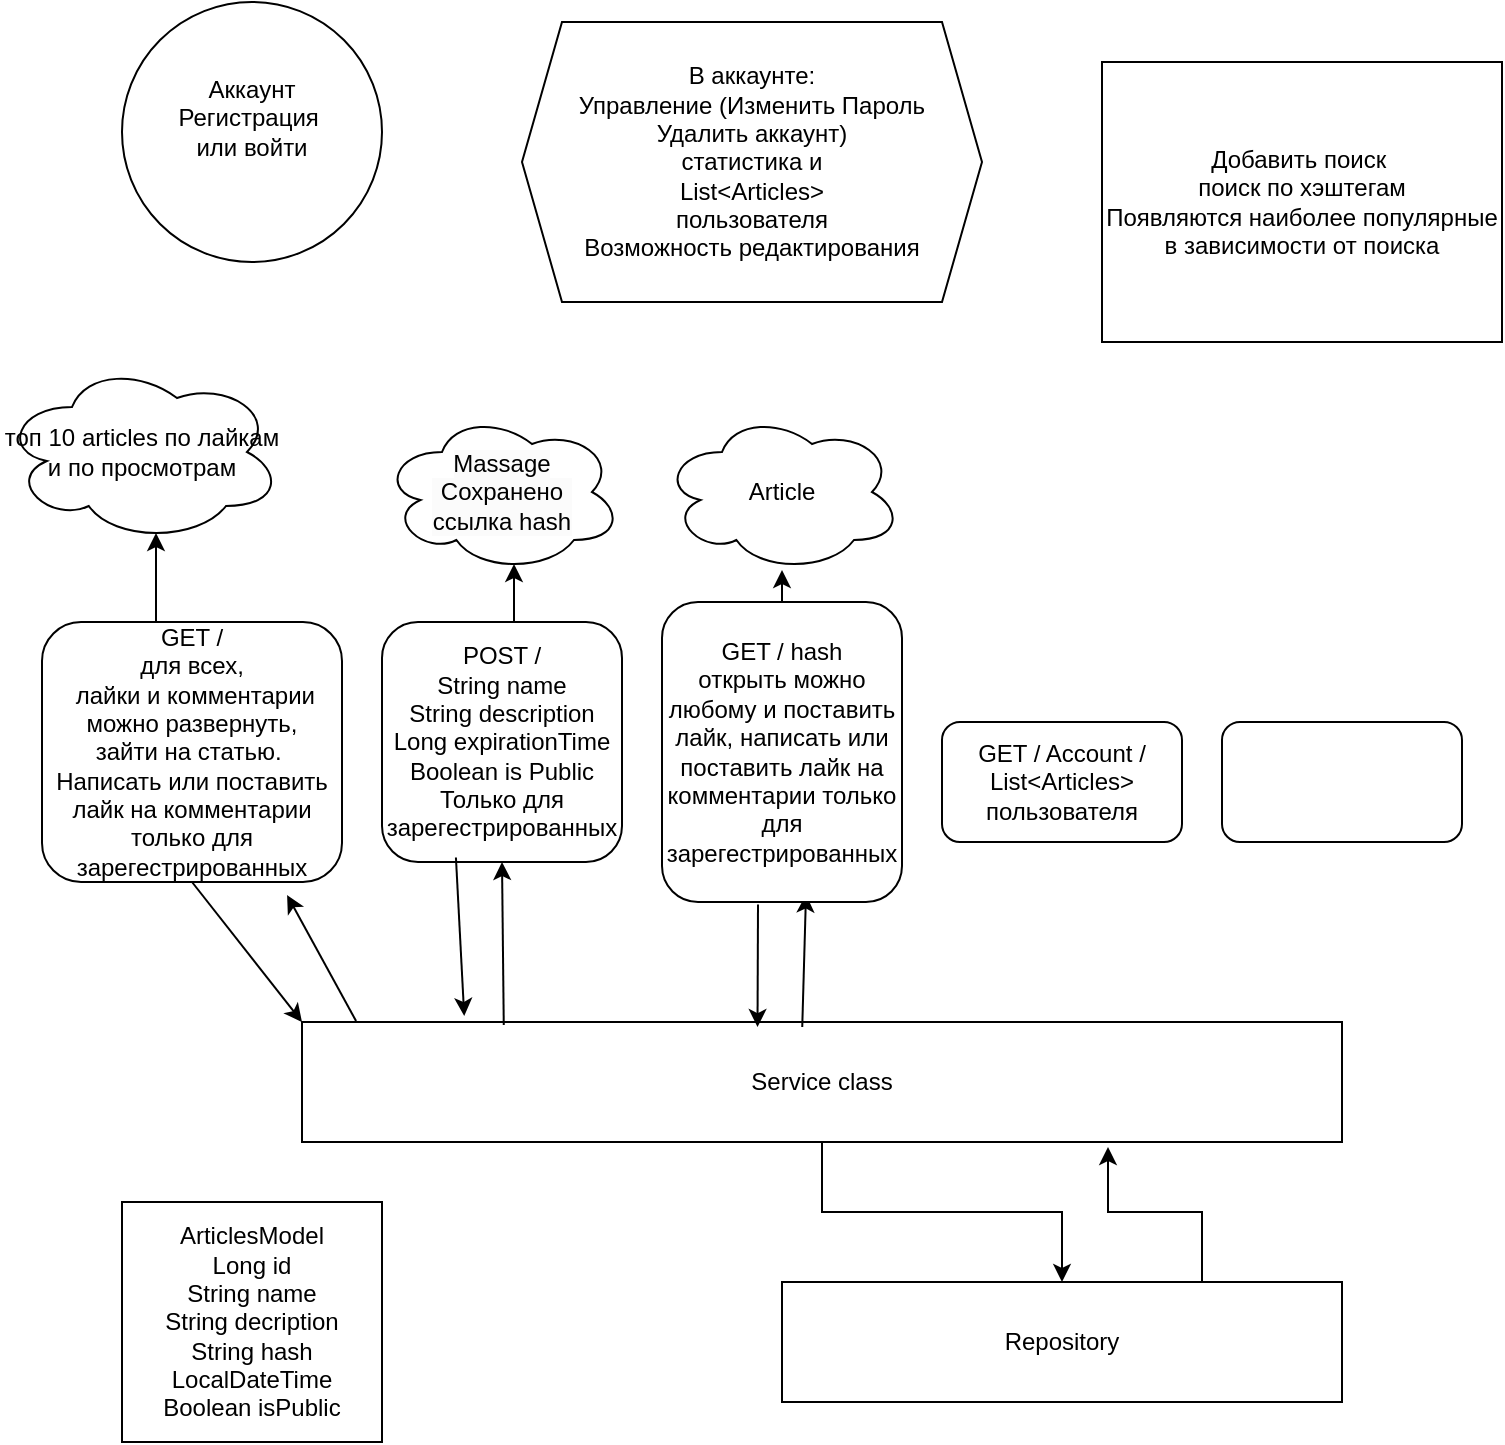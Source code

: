 <mxfile version="24.4.2" type="github">
  <diagram name="Страница — 1" id="_YHh0oIRycDKiK8ngOH5">
    <mxGraphModel dx="954" dy="1658" grid="1" gridSize="10" guides="1" tooltips="1" connect="1" arrows="1" fold="1" page="1" pageScale="1" pageWidth="827" pageHeight="1169" math="0" shadow="0">
      <root>
        <mxCell id="0" />
        <mxCell id="1" parent="0" />
        <mxCell id="cqbyD7AR5l0-aXJPCYrJ-27" style="edgeStyle=orthogonalEdgeStyle;rounded=0;orthogonalLoop=1;jettySize=auto;html=1;exitX=0.5;exitY=1;exitDx=0;exitDy=0;entryX=0.5;entryY=0;entryDx=0;entryDy=0;" parent="1" source="cqbyD7AR5l0-aXJPCYrJ-1" target="cqbyD7AR5l0-aXJPCYrJ-26" edge="1">
          <mxGeometry relative="1" as="geometry" />
        </mxCell>
        <mxCell id="cqbyD7AR5l0-aXJPCYrJ-1" value="Service class" style="rounded=0;whiteSpace=wrap;html=1;" parent="1" vertex="1">
          <mxGeometry x="160" y="310" width="520" height="60" as="geometry" />
        </mxCell>
        <mxCell id="cqbyD7AR5l0-aXJPCYrJ-17" style="edgeStyle=orthogonalEdgeStyle;rounded=0;orthogonalLoop=1;jettySize=auto;html=1;exitX=0.5;exitY=0;exitDx=0;exitDy=0;entryX=0.55;entryY=0.95;entryDx=0;entryDy=0;entryPerimeter=0;" parent="1" source="cqbyD7AR5l0-aXJPCYrJ-3" target="R67DZs2LQ8FbSlnk1KZ4-10" edge="1">
          <mxGeometry relative="1" as="geometry">
            <mxPoint x="260" y="80" as="targetPoint" />
          </mxGeometry>
        </mxCell>
        <mxCell id="cqbyD7AR5l0-aXJPCYrJ-3" value="POST /&lt;div&gt;String name&lt;/div&gt;&lt;div&gt;String description&lt;/div&gt;&lt;div&gt;Long expirationTime&lt;/div&gt;&lt;div&gt;Boolean is Public&lt;/div&gt;&lt;div&gt;Только для зарегестрированных&lt;/div&gt;" style="rounded=1;whiteSpace=wrap;html=1;" parent="1" vertex="1">
          <mxGeometry x="200" y="110" width="120" height="120" as="geometry" />
        </mxCell>
        <mxCell id="cqbyD7AR5l0-aXJPCYrJ-13" style="edgeStyle=orthogonalEdgeStyle;rounded=0;orthogonalLoop=1;jettySize=auto;html=1;exitX=0.5;exitY=0;exitDx=0;exitDy=0;entryX=0.55;entryY=0.95;entryDx=0;entryDy=0;entryPerimeter=0;" parent="1" source="cqbyD7AR5l0-aXJPCYrJ-4" target="R67DZs2LQ8FbSlnk1KZ4-11" edge="1">
          <mxGeometry relative="1" as="geometry">
            <mxPoint x="120" y="90" as="targetPoint" />
            <Array as="points">
              <mxPoint x="120" y="110" />
              <mxPoint x="87" y="110" />
            </Array>
          </mxGeometry>
        </mxCell>
        <mxCell id="cqbyD7AR5l0-aXJPCYrJ-4" value="GET /&lt;br&gt;для всех,&lt;div&gt;&amp;nbsp;лайки и&amp;nbsp;&lt;span style=&quot;background-color: initial;&quot;&gt;комментарии&lt;/span&gt;&lt;/div&gt;&lt;div&gt;&lt;span style=&quot;background-color: initial;&quot;&gt;можно развернуть,&lt;br&gt;&lt;/span&gt;&lt;/div&gt;&lt;div&gt;&lt;span style=&quot;background-color: initial;&quot;&gt;зайти на статью.&amp;nbsp;&lt;/span&gt;&lt;/div&gt;&lt;div&gt;&lt;span style=&quot;background-color: initial;&quot;&gt;Написать или поставить лайк на комментарии&lt;br&gt;только для зарегестрированных&lt;/span&gt;&lt;/div&gt;" style="rounded=1;whiteSpace=wrap;html=1;" parent="1" vertex="1">
          <mxGeometry x="30" y="110" width="150" height="130" as="geometry" />
        </mxCell>
        <mxCell id="cqbyD7AR5l0-aXJPCYrJ-26" value="Repository" style="rounded=0;whiteSpace=wrap;html=1;" parent="1" vertex="1">
          <mxGeometry x="400" y="440" width="280" height="60" as="geometry" />
        </mxCell>
        <mxCell id="cqbyD7AR5l0-aXJPCYrJ-28" value="ArticlesModel&lt;div&gt;Long id&lt;/div&gt;&lt;div&gt;String name&lt;/div&gt;&lt;div&gt;String decription&lt;/div&gt;&lt;div&gt;String hash&lt;/div&gt;&lt;div&gt;LocalDateTime&lt;/div&gt;&lt;div&gt;Boolean isPublic&lt;/div&gt;" style="rounded=0;whiteSpace=wrap;html=1;" parent="1" vertex="1">
          <mxGeometry x="70" y="400" width="130" height="120" as="geometry" />
        </mxCell>
        <mxCell id="cqbyD7AR5l0-aXJPCYrJ-29" style="edgeStyle=orthogonalEdgeStyle;rounded=0;orthogonalLoop=1;jettySize=auto;html=1;exitX=0.75;exitY=0;exitDx=0;exitDy=0;entryX=0.775;entryY=1.042;entryDx=0;entryDy=0;entryPerimeter=0;" parent="1" source="cqbyD7AR5l0-aXJPCYrJ-26" target="cqbyD7AR5l0-aXJPCYrJ-1" edge="1">
          <mxGeometry relative="1" as="geometry" />
        </mxCell>
        <mxCell id="R67DZs2LQ8FbSlnk1KZ4-1" value="" style="endArrow=classic;html=1;rounded=0;entryX=0.817;entryY=1.05;entryDx=0;entryDy=0;entryPerimeter=0;exitX=0.052;exitY=-0.008;exitDx=0;exitDy=0;exitPerimeter=0;" parent="1" source="cqbyD7AR5l0-aXJPCYrJ-1" target="cqbyD7AR5l0-aXJPCYrJ-4" edge="1">
          <mxGeometry width="50" height="50" relative="1" as="geometry">
            <mxPoint x="180" y="310" as="sourcePoint" />
            <mxPoint x="150" y="230" as="targetPoint" />
          </mxGeometry>
        </mxCell>
        <mxCell id="R67DZs2LQ8FbSlnk1KZ4-2" value="" style="endArrow=classic;html=1;rounded=0;entryX=0;entryY=0;entryDx=0;entryDy=0;exitX=0.5;exitY=1;exitDx=0;exitDy=0;" parent="1" source="cqbyD7AR5l0-aXJPCYrJ-4" target="cqbyD7AR5l0-aXJPCYrJ-1" edge="1">
          <mxGeometry width="50" height="50" relative="1" as="geometry">
            <mxPoint x="141" y="220" as="sourcePoint" />
            <mxPoint x="191" y="170" as="targetPoint" />
          </mxGeometry>
        </mxCell>
        <mxCell id="R67DZs2LQ8FbSlnk1KZ4-5" value="" style="endArrow=classic;html=1;rounded=0;entryX=0.5;entryY=1;entryDx=0;entryDy=0;exitX=0.194;exitY=0.025;exitDx=0;exitDy=0;exitPerimeter=0;" parent="1" source="cqbyD7AR5l0-aXJPCYrJ-1" target="cqbyD7AR5l0-aXJPCYrJ-3" edge="1">
          <mxGeometry width="50" height="50" relative="1" as="geometry">
            <mxPoint x="260" y="310" as="sourcePoint" />
            <mxPoint x="310" y="260" as="targetPoint" />
          </mxGeometry>
        </mxCell>
        <mxCell id="R67DZs2LQ8FbSlnk1KZ4-6" value="" style="endArrow=classic;html=1;rounded=0;entryX=0.156;entryY=-0.05;entryDx=0;entryDy=0;entryPerimeter=0;exitX=0.308;exitY=0.981;exitDx=0;exitDy=0;exitPerimeter=0;" parent="1" source="cqbyD7AR5l0-aXJPCYrJ-3" target="cqbyD7AR5l0-aXJPCYrJ-1" edge="1">
          <mxGeometry width="50" height="50" relative="1" as="geometry">
            <mxPoint x="240" y="230" as="sourcePoint" />
            <mxPoint x="290" y="180" as="targetPoint" />
          </mxGeometry>
        </mxCell>
        <mxCell id="R67DZs2LQ8FbSlnk1KZ4-7" value="Article" style="ellipse;shape=cloud;whiteSpace=wrap;html=1;" parent="1" vertex="1">
          <mxGeometry x="340" y="5" width="120" height="80" as="geometry" />
        </mxCell>
        <mxCell id="R67DZs2LQ8FbSlnk1KZ4-9" value="" style="endArrow=classic;html=1;rounded=0;entryX=0.5;entryY=0.988;entryDx=0;entryDy=0;entryPerimeter=0;exitX=0.5;exitY=0;exitDx=0;exitDy=0;" parent="1" source="cqbyD7AR5l0-aXJPCYrJ-2" target="R67DZs2LQ8FbSlnk1KZ4-7" edge="1">
          <mxGeometry width="50" height="50" relative="1" as="geometry">
            <mxPoint x="395" y="160" as="sourcePoint" />
            <mxPoint x="445" y="110" as="targetPoint" />
            <Array as="points">
              <mxPoint x="400" y="120" />
            </Array>
          </mxGeometry>
        </mxCell>
        <mxCell id="R67DZs2LQ8FbSlnk1KZ4-10" value="&lt;meta charset=&quot;utf-8&quot;&gt;&lt;span style=&quot;color: rgb(0, 0, 0); font-family: Helvetica; font-size: 12px; font-style: normal; font-variant-ligatures: normal; font-variant-caps: normal; font-weight: 400; letter-spacing: normal; orphans: 2; text-align: center; text-indent: 0px; text-transform: none; widows: 2; word-spacing: 0px; -webkit-text-stroke-width: 0px; white-space: normal; background-color: rgb(251, 251, 251); text-decoration-thickness: initial; text-decoration-style: initial; text-decoration-color: initial; display: inline !important; float: none;&quot;&gt;Massage&lt;/span&gt;&lt;div style=&quot;color: rgb(0, 0, 0); font-family: Helvetica; font-size: 12px; font-style: normal; font-variant-ligatures: normal; font-variant-caps: normal; font-weight: 400; letter-spacing: normal; orphans: 2; text-align: center; text-indent: 0px; text-transform: none; widows: 2; word-spacing: 0px; -webkit-text-stroke-width: 0px; white-space: normal; background-color: rgb(251, 251, 251); text-decoration-thickness: initial; text-decoration-style: initial; text-decoration-color: initial;&quot;&gt;Сохранено&lt;/div&gt;&lt;div style=&quot;color: rgb(0, 0, 0); font-family: Helvetica; font-size: 12px; font-style: normal; font-variant-ligatures: normal; font-variant-caps: normal; font-weight: 400; letter-spacing: normal; orphans: 2; text-align: center; text-indent: 0px; text-transform: none; widows: 2; word-spacing: 0px; -webkit-text-stroke-width: 0px; white-space: normal; background-color: rgb(251, 251, 251); text-decoration-thickness: initial; text-decoration-style: initial; text-decoration-color: initial;&quot;&gt;ссылка hash&lt;/div&gt;" style="ellipse;shape=cloud;whiteSpace=wrap;html=1;" parent="1" vertex="1">
          <mxGeometry x="200" y="5" width="120" height="80" as="geometry" />
        </mxCell>
        <mxCell id="R67DZs2LQ8FbSlnk1KZ4-11" value="топ 10 articles по лайкам и по просмотрам" style="ellipse;shape=cloud;whiteSpace=wrap;html=1;" parent="1" vertex="1">
          <mxGeometry x="10" y="-20" width="140" height="90" as="geometry" />
        </mxCell>
        <mxCell id="R67DZs2LQ8FbSlnk1KZ4-12" value="" style="endArrow=classic;html=1;rounded=0;entryX=0.6;entryY=0.975;entryDx=0;entryDy=0;entryPerimeter=0;exitX=0.481;exitY=0.042;exitDx=0;exitDy=0;exitPerimeter=0;" parent="1" source="cqbyD7AR5l0-aXJPCYrJ-1" target="cqbyD7AR5l0-aXJPCYrJ-2" edge="1">
          <mxGeometry width="50" height="50" relative="1" as="geometry">
            <mxPoint x="410" y="310" as="sourcePoint" />
            <mxPoint x="410" y="220" as="targetPoint" />
          </mxGeometry>
        </mxCell>
        <mxCell id="R67DZs2LQ8FbSlnk1KZ4-13" value="" style="endArrow=classic;html=1;rounded=0;" parent="1" source="cqbyD7AR5l0-aXJPCYrJ-2" edge="1">
          <mxGeometry width="50" height="50" relative="1" as="geometry">
            <mxPoint x="390" y="230" as="sourcePoint" />
            <mxPoint x="440" y="180" as="targetPoint" />
          </mxGeometry>
        </mxCell>
        <mxCell id="cqbyD7AR5l0-aXJPCYrJ-2" value="GET / hash&lt;div&gt;открыть можно любому и поставить лайк, написать или поставить лайк на комментарии только для зарегестрированных&lt;/div&gt;" style="rounded=1;whiteSpace=wrap;html=1;" parent="1" vertex="1">
          <mxGeometry x="340" y="100" width="120" height="150" as="geometry" />
        </mxCell>
        <mxCell id="R67DZs2LQ8FbSlnk1KZ4-15" value="" style="endArrow=classic;html=1;rounded=0;exitX=0.4;exitY=1.008;exitDx=0;exitDy=0;exitPerimeter=0;entryX=0.438;entryY=0.042;entryDx=0;entryDy=0;entryPerimeter=0;" parent="1" source="cqbyD7AR5l0-aXJPCYrJ-2" target="cqbyD7AR5l0-aXJPCYrJ-1" edge="1">
          <mxGeometry width="50" height="50" relative="1" as="geometry">
            <mxPoint x="390" y="245" as="sourcePoint" />
            <mxPoint x="390" y="310" as="targetPoint" />
          </mxGeometry>
        </mxCell>
        <mxCell id="R67DZs2LQ8FbSlnk1KZ4-16" value="GET / Account /&lt;div&gt;List&amp;lt;Articles&amp;gt;&lt;/div&gt;&lt;div&gt;пользователя&lt;/div&gt;" style="rounded=1;whiteSpace=wrap;html=1;" parent="1" vertex="1">
          <mxGeometry x="480" y="160" width="120" height="60" as="geometry" />
        </mxCell>
        <mxCell id="R67DZs2LQ8FbSlnk1KZ4-17" value="" style="rounded=1;whiteSpace=wrap;html=1;" parent="1" vertex="1">
          <mxGeometry x="620" y="160" width="120" height="60" as="geometry" />
        </mxCell>
        <mxCell id="R67DZs2LQ8FbSlnk1KZ4-18" value="Аккаунт&lt;div&gt;Регистрация&amp;nbsp;&lt;/div&gt;&lt;div&gt;или войти&lt;/div&gt;&lt;div&gt;&lt;br&gt;&lt;/div&gt;" style="ellipse;whiteSpace=wrap;html=1;aspect=fixed;" parent="1" vertex="1">
          <mxGeometry x="70" y="-200" width="130" height="130" as="geometry" />
        </mxCell>
        <mxCell id="R67DZs2LQ8FbSlnk1KZ4-20" value="В аккаунте:&lt;div&gt;Управление (Изменить Пароль&lt;br&gt;Удалить аккаунт)&lt;br&gt;&lt;div&gt;статистика и&lt;/div&gt;&lt;div&gt;&lt;div&gt;List&amp;lt;Articles&amp;gt;&lt;/div&gt;&lt;div&gt;пользователя&lt;br&gt;Возможность редактирования&lt;/div&gt;&lt;/div&gt;&lt;/div&gt;" style="shape=hexagon;perimeter=hexagonPerimeter2;whiteSpace=wrap;html=1;fixedSize=1;" parent="1" vertex="1">
          <mxGeometry x="270" y="-190" width="230" height="140" as="geometry" />
        </mxCell>
        <mxCell id="R67DZs2LQ8FbSlnk1KZ4-21" value="Добавить поиск&amp;nbsp;&lt;br&gt;поиск по хэштегам&lt;br&gt;Появляются наиболее популярные в зависимости от поиска" style="rounded=0;whiteSpace=wrap;html=1;" parent="1" vertex="1">
          <mxGeometry x="560" y="-170" width="200" height="140" as="geometry" />
        </mxCell>
      </root>
    </mxGraphModel>
  </diagram>
</mxfile>
